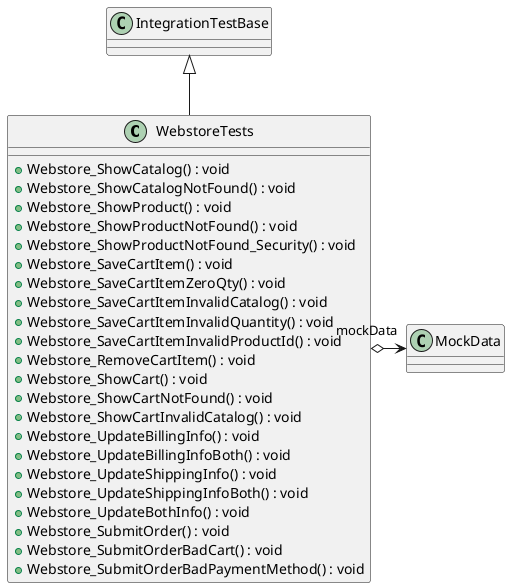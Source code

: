 @startuml
class WebstoreTests {
    + Webstore_ShowCatalog() : void
    + Webstore_ShowCatalogNotFound() : void
    + Webstore_ShowProduct() : void
    + Webstore_ShowProductNotFound() : void
    + Webstore_ShowProductNotFound_Security() : void
    + Webstore_SaveCartItem() : void
    + Webstore_SaveCartItemZeroQty() : void
    + Webstore_SaveCartItemInvalidCatalog() : void
    + Webstore_SaveCartItemInvalidQuantity() : void
    + Webstore_SaveCartItemInvalidProductId() : void
    + Webstore_RemoveCartItem() : void
    + Webstore_ShowCart() : void
    + Webstore_ShowCartNotFound() : void
    + Webstore_ShowCartInvalidCatalog() : void
    + Webstore_UpdateBillingInfo() : void
    + Webstore_UpdateBillingInfoBoth() : void
    + Webstore_UpdateShippingInfo() : void
    + Webstore_UpdateShippingInfoBoth() : void
    + Webstore_UpdateBothInfo() : void
    + Webstore_SubmitOrder() : void
    + Webstore_SubmitOrderBadCart() : void
    + Webstore_SubmitOrderBadPaymentMethod() : void
}
IntegrationTestBase <|-- WebstoreTests
WebstoreTests o-> "mockData" MockData
@enduml
